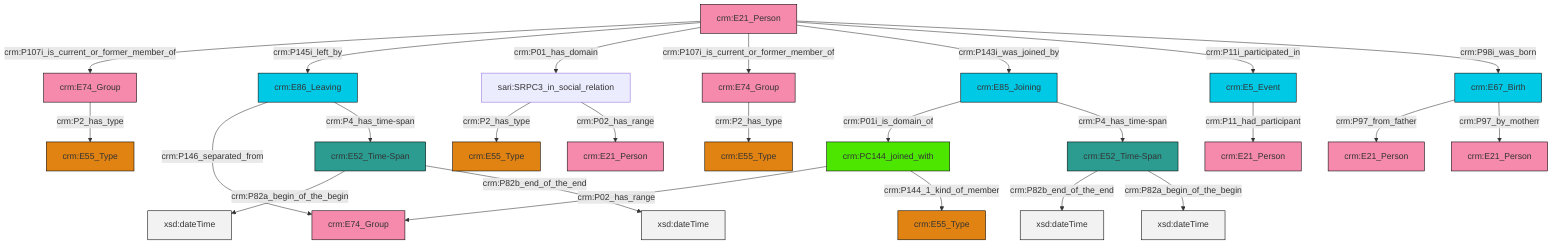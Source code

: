 graph TD
classDef Literal fill:#f2f2f2,stroke:#000000;
classDef CRM_Entity fill:#FFFFFF,stroke:#000000;
classDef Temporal_Entity fill:#00C9E6, stroke:#000000;
classDef Type fill:#E18312, stroke:#000000;
classDef Time-Span fill:#2C9C91, stroke:#000000;
classDef Appellation fill:#FFEB7F, stroke:#000000;
classDef Place fill:#008836, stroke:#000000;
classDef Persistent_Item fill:#B266B2, stroke:#000000;
classDef Conceptual_Object fill:#FFD700, stroke:#000000;
classDef Physical_Thing fill:#D2B48C, stroke:#000000;
classDef Actor fill:#f58aad, stroke:#000000;
classDef PC_Classes fill:#4ce600, stroke:#000000;
classDef Multi fill:#cccccc,stroke:#000000;

4["crm:E85_Joining"]:::Temporal_Entity -->|crm:P01i_is_domain_of| 5["crm:PC144_joined_with"]:::PC_Classes
6["crm:E21_Person"]:::Actor -->|crm:P107i_is_current_or_former_member_of| 7["crm:E74_Group"]:::Actor
6["crm:E21_Person"]:::Actor -->|crm:P145i_left_by| 2["crm:E86_Leaving"]:::Temporal_Entity
5["crm:PC144_joined_with"]:::PC_Classes -->|crm:P02_has_range| 10["crm:E74_Group"]:::Actor
11["sari:SRPC3_in_social_relation"]:::Default -->|crm:P2_has_type| 12["crm:E55_Type"]:::Type
14["crm:E52_Time-Span"]:::Time-Span -->|crm:P82b_end_of_the_end| 15[xsd:dateTime]:::Literal
6["crm:E21_Person"]:::Actor -->|crm:P01_has_domain| 11["sari:SRPC3_in_social_relation"]:::Default
6["crm:E21_Person"]:::Actor -->|crm:P107i_is_current_or_former_member_of| 0["crm:E74_Group"]:::Actor
19["crm:E5_Event"]:::Temporal_Entity -->|crm:P11_had_participant| 21["crm:E21_Person"]:::Actor
6["crm:E21_Person"]:::Actor -->|crm:P143i_was_joined_by| 4["crm:E85_Joining"]:::Temporal_Entity
23["crm:E67_Birth"]:::Temporal_Entity -->|crm:P97_from_father| 24["crm:E21_Person"]:::Actor
26["crm:E52_Time-Span"]:::Time-Span -->|crm:P82a_begin_of_the_begin| 27[xsd:dateTime]:::Literal
26["crm:E52_Time-Span"]:::Time-Span -->|crm:P82b_end_of_the_end| 28[xsd:dateTime]:::Literal
0["crm:E74_Group"]:::Actor -->|crm:P2_has_type| 29["crm:E55_Type"]:::Type
6["crm:E21_Person"]:::Actor -->|crm:P11i_participated_in| 19["crm:E5_Event"]:::Temporal_Entity
23["crm:E67_Birth"]:::Temporal_Entity -->|crm:P97_by_motherr| 35["crm:E21_Person"]:::Actor
2["crm:E86_Leaving"]:::Temporal_Entity -->|crm:P146_separated_from| 10["crm:E74_Group"]:::Actor
14["crm:E52_Time-Span"]:::Time-Span -->|crm:P82a_begin_of_the_begin| 37[xsd:dateTime]:::Literal
6["crm:E21_Person"]:::Actor -->|crm:P98i_was_born| 23["crm:E67_Birth"]:::Temporal_Entity
11["sari:SRPC3_in_social_relation"]:::Default -->|crm:P02_has_range| 8["crm:E21_Person"]:::Actor
2["crm:E86_Leaving"]:::Temporal_Entity -->|crm:P4_has_time-span| 26["crm:E52_Time-Span"]:::Time-Span
5["crm:PC144_joined_with"]:::PC_Classes -->|crm:P144_1_kind_of_member| 16["crm:E55_Type"]:::Type
7["crm:E74_Group"]:::Actor -->|crm:P2_has_type| 32["crm:E55_Type"]:::Type
4["crm:E85_Joining"]:::Temporal_Entity -->|crm:P4_has_time-span| 14["crm:E52_Time-Span"]:::Time-Span